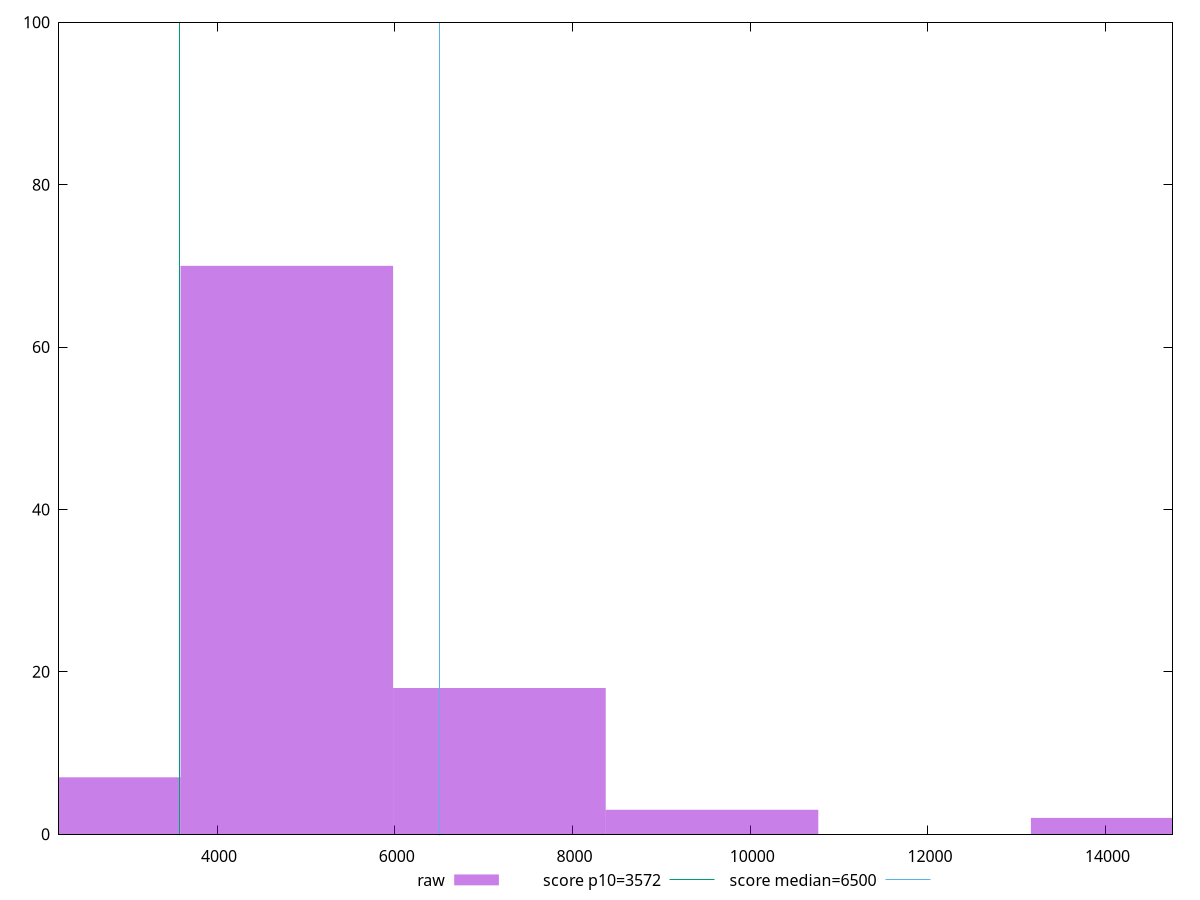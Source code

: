 reset

$raw <<EOF
4785.244311231516 70
2392.622155615758 7
7177.866466847274 18
14355.732933694548 2
9570.488622463032 3
EOF

set key outside below
set boxwidth 2392.622155615758
set xrange [2221.2619999999997:14752.912999999999]
set yrange [0:100]
set trange [0:100]
set style fill transparent solid 0.5 noborder

set parametric
set terminal svg size 640, 490 enhanced background rgb 'white'
set output "reprap/first-cpu-idle/samples/pages+cached+noexternal+nomedia+nocss/raw/histogram.svg"

plot $raw title "raw" with boxes, \
     3572,t title "score p10=3572", \
     6500,t title "score median=6500"

reset
